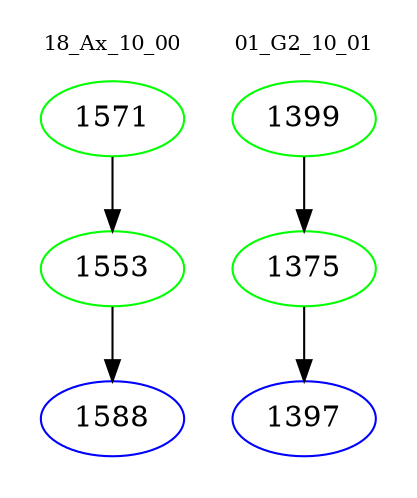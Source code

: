 digraph{
subgraph cluster_0 {
color = white
label = "18_Ax_10_00";
fontsize=10;
T0_1571 [label="1571", color="green"]
T0_1571 -> T0_1553 [color="black"]
T0_1553 [label="1553", color="green"]
T0_1553 -> T0_1588 [color="black"]
T0_1588 [label="1588", color="blue"]
}
subgraph cluster_1 {
color = white
label = "01_G2_10_01";
fontsize=10;
T1_1399 [label="1399", color="green"]
T1_1399 -> T1_1375 [color="black"]
T1_1375 [label="1375", color="green"]
T1_1375 -> T1_1397 [color="black"]
T1_1397 [label="1397", color="blue"]
}
}
